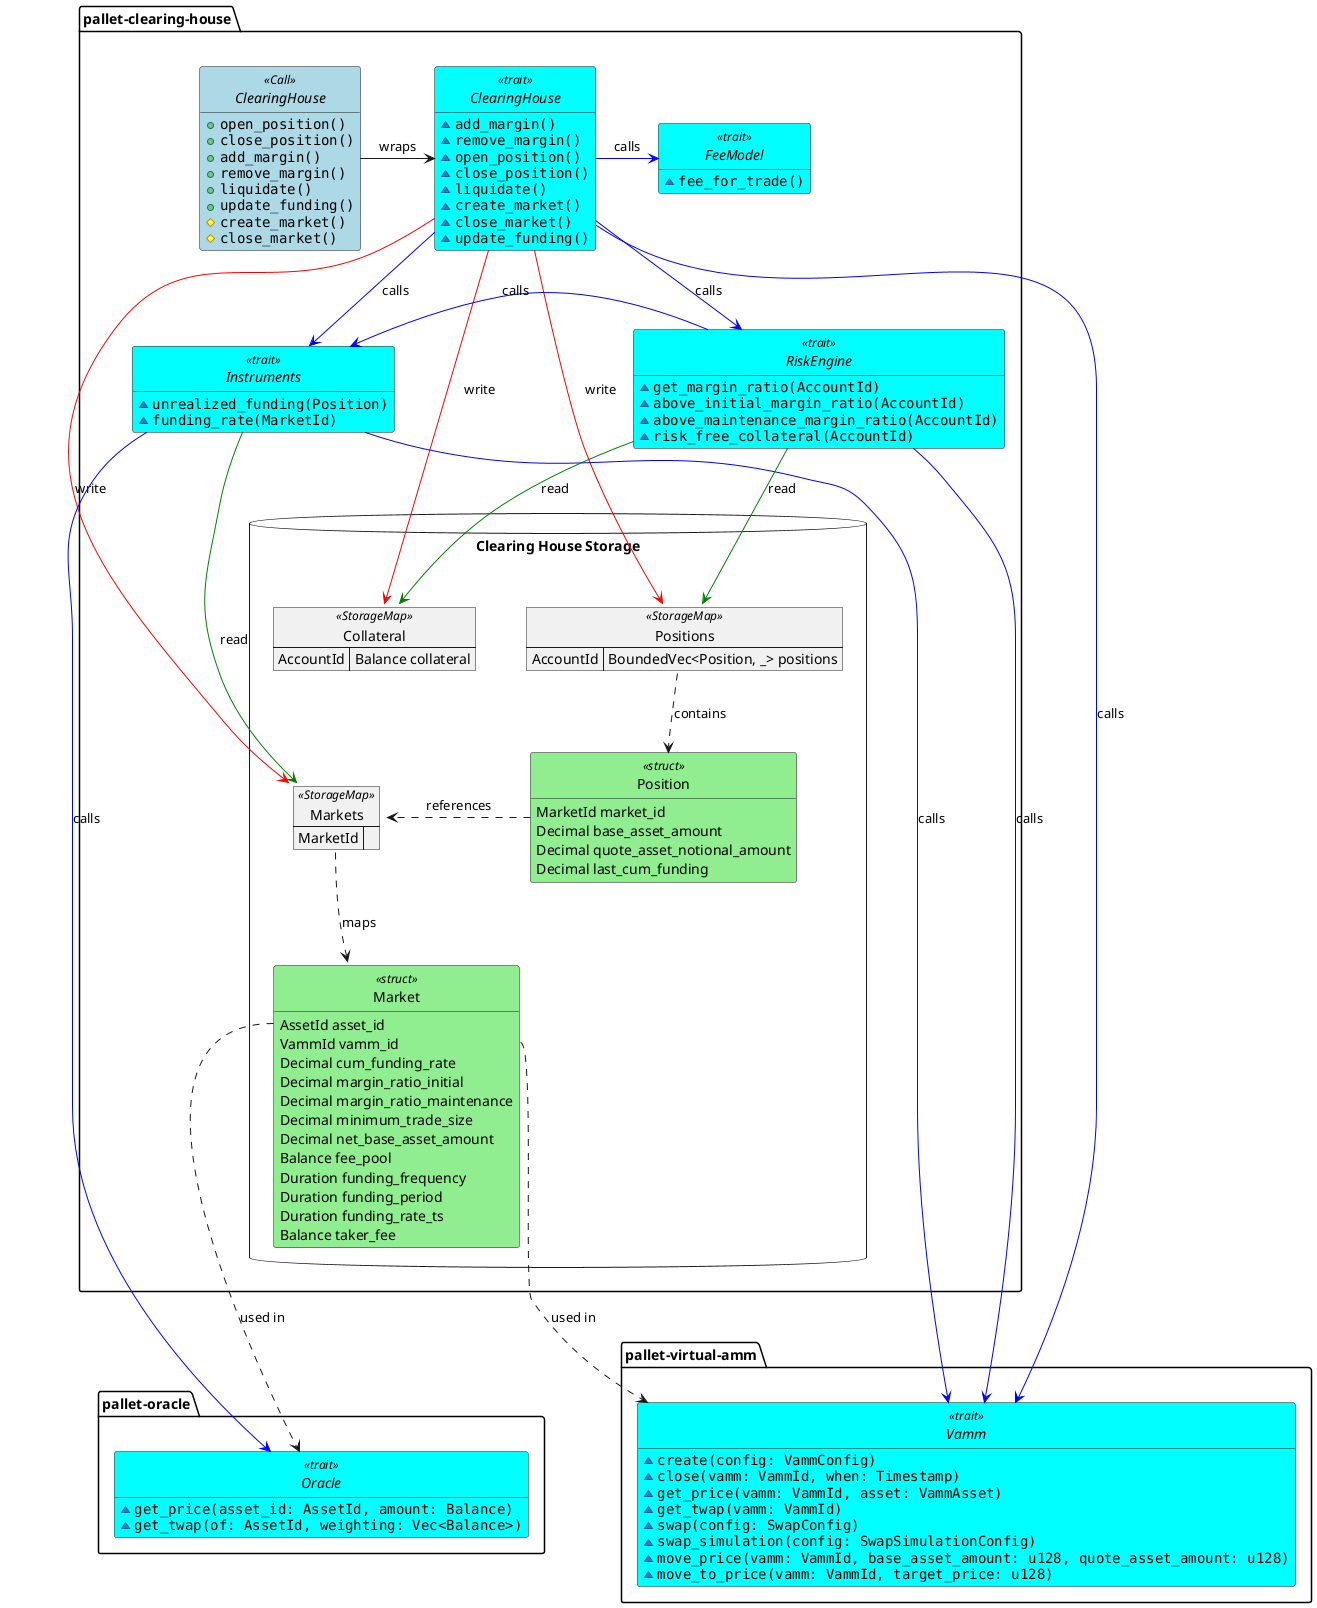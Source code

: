 @startuml clearing-house

<style>
.struct {
    BackgroundColor LightGreen
}
.Call {
    BackgroundColor LightBlue
}
.trait {
    BackgroundColor Cyan
}
</style>

package "pallet-clearing-house" {
    interface ClearingHouse <<Call>> {
        + ""open_position()""
        + ""close_position()""
        + ""add_margin()""
        + ""remove_margin()""
        + ""liquidate()""
        + ""update_funding()""
        # ""create_market()""
        # ""close_market()""
    }

    interface "ClearingHouse" as CH <<trait>> {
        ~ ""add_margin()""
        ~ ""remove_margin()""
        ~ ""open_position()""
        ~ ""close_position()""
        ~ ""liquidate()""
        ~ ""create_market()""
        ~ ""close_market()""
        ~ ""update_funding()""
    }
    
    interface "RiskEngine" as RETrait <<trait>> {
        ~ ""get_margin_ratio(AccountId)""
        ~ ""above_initial_margin_ratio(AccountId)""
        ~ ""above_maintenance_margin_ratio(AccountId)""
        ~ ""risk_free_collateral(AccountId)""
        '~ get_free_collateral()
    }
    
    interface "Instruments" as ITrait <<trait>> {
        ~ ""unrealized_funding(Position)""
        ~ ""funding_rate(MarketId)""
    }

    interface "FeeModel" as FTrait <<trait>> {
        ~ ""fee_for_trade()""
    }

    database "Clearing House Storage" {
        map "Collateral" as MarginAccounts <<StorageMap>> {
            AccountId => Balance collateral
        }

        map Positions <<StorageMap>> {
            AccountId => BoundedVec<Position, _> positions
        }

        map Markets <<StorageMap>> {
            MarketId =>
        }

        class Position <<struct>> {
            MarketId market_id
            Decimal base_asset_amount
            Decimal quote_asset_notional_amount
            Decimal last_cum_funding
        }

        class Market <<struct>> {
            AssetId asset_id
            VammId vamm_id
            Decimal cum_funding_rate
            Decimal margin_ratio_initial
            Decimal margin_ratio_maintenance
            Decimal minimum_trade_size
            Decimal net_base_asset_amount
            Balance fee_pool
            Duration funding_frequency
            Duration funding_period
            Duration funding_rate_ts
            Balance taker_fee
        }
    }
}

package "pallet-virtual-amm" {
    interface "Vamm" as vAmm <<trait>> {
        ~ ""create(config: VammConfig)""
        ~ ""close(vamm: VammId, when: Timestamp)""
        ~ ""get_price(vamm: VammId, asset: VammAsset)""
        ~ ""get_twap(vamm: VammId)""
        ~ ""swap(config: SwapConfig)""
        ~ ""swap_simulation(config: SwapSimulationConfig)""
        ~ ""move_price(vamm: VammId, base_asset_amount: u128, quote_asset_amount: u128)""
        ~ ""move_to_price(vamm: VammId, target_price: u128)""
    }
}

package "pallet-oracle" {
    interface Oracle <<trait>> {
        ~ ""get_price(asset_id: AssetId, amount: Balance)""
        ~ ""get_twap(of: AssetId, weighting: Vec<Balance>)""
    }
}

hide empty members
hide circle

'================== Storage relationships
Markets ..down> Market : maps
Market::vamm_id ..> vAmm : used in
Market::asset_id ..> Oracle : used in

Positions::positions ..down> Position: contains
Position ..right> Markets : references

'================== Control flow relationships             
ClearingHouse -> CH : wraps

CH -[#blue]-> ITrait : calls

'add_margin
'remove_margin
CH -[#red]-> MarginAccounts : write

'create_market
'close_market
CH -[#red]-> Markets : write

'remove_margin
CH -[#blue]-> RETrait : calls

'open_position
'close_position
'liquidate
CH -[#red]-> Positions : write
CH -[#blue]right> FTrait : calls

'open_position
'close_position
CH -[#blue]-> vAmm : calls

'update_funding
ITrait -[#green]-> Markets : read
ITrait -[#blue]-> Oracle : calls
ITrait -[#blue]-> vAmm : calls

'get_margin_ratio
RETrait -[#green]-> MarginAccounts : read
RETrait -[#green]-> Positions : read
RETrait -left[#blue]> ITrait : calls
RETrait -[#blue]-> vAmm : calls

@enduml
